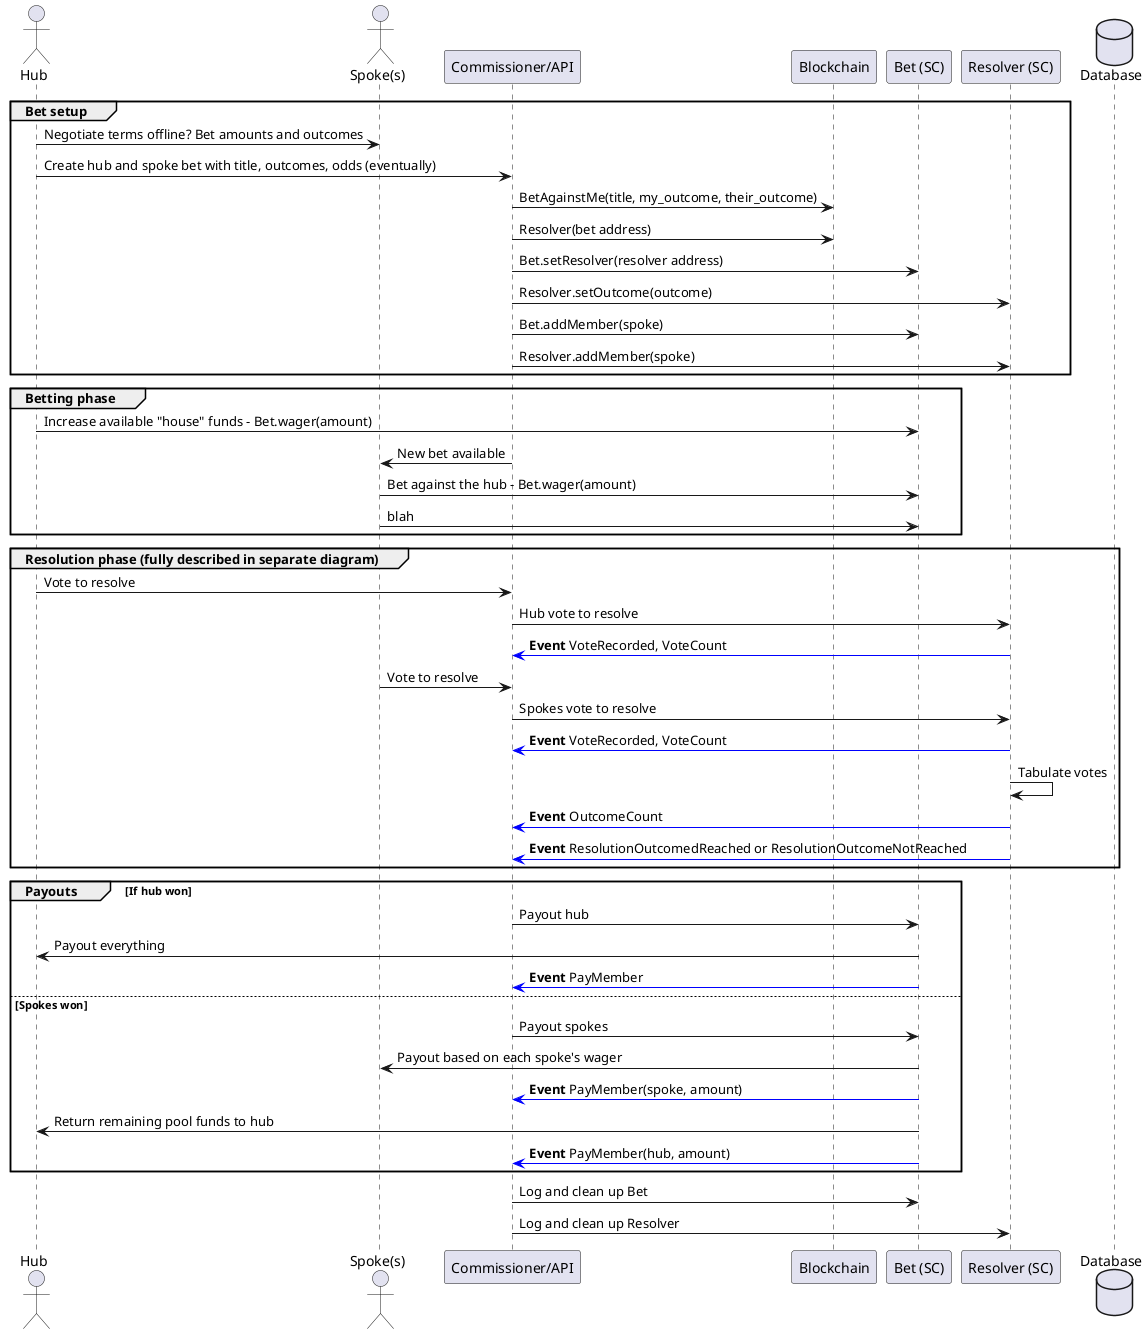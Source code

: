 @startuml Hub and Spoke Bet

actor Hub as hub
actor "Spoke(s)" as spoke
participant "Commissioner/API" as backend
participant Blockchain as bc
participant "Bet (SC)" as bet
participant "Resolver (SC)" as resolver
database Database as db

group Bet setup
    hub -> spoke : Negotiate terms offline? Bet amounts and outcomes
    hub -> backend : Create hub and spoke bet with title, outcomes, odds (eventually)
    backend -> bc : BetAgainstMe(title, my_outcome, their_outcome)
    backend -> bc : Resolver(bet address)
    backend -> bet : Bet.setResolver(resolver address)
    backend -> resolver : Resolver.setOutcome(outcome)
    backend -> bet : Bet.addMember(spoke)
    backend -> resolver : Resolver.addMember(spoke)
end

group Betting phase
    hub -> bet : Increase available "house" funds - Bet.wager(amount)
    backend -> spoke : New bet available
    spoke -> bet : Bet against the hub - Bet.wager(amount)
    spoke -> bet : blah
end

group Resolution phase (fully described in separate diagram)
    hub -> backend : Vote to resolve
    backend -> resolver : Hub vote to resolve
    resolver -[#blue]> backend : <b>Event</b> VoteRecorded, VoteCount
    spoke -> backend : Vote to resolve
    backend -> resolver : Spokes vote to resolve
    resolver -[#blue]> backend : <b>Event</b> VoteRecorded, VoteCount
    
    resolver -> resolver : Tabulate votes
    resolver -[#blue]> backend : <b>Event</b> OutcomeCount
    resolver -[#blue]> backend : <b>Event</b> ResolutionOutcomedReached or ResolutionOutcomeNotReached
end

group Payouts [If hub won]
    backend -> bet : Payout hub
    bet -> hub : Payout everything
    bet -[#blue]> backend : <b>Event</b> PayMember
else Spokes won
    backend -> bet : Payout spokes
    bet -> spoke : Payout based on each spoke's wager
    bet -[#blue]> backend : <b>Event</b> PayMember(spoke, amount)
    bet -> hub : Return remaining pool funds to hub
    bet -[#blue]> backend : <b>Event</b> PayMember(hub, amount)
end

backend -> bet : Log and clean up Bet
backend -> resolver : Log and clean up Resolver

@enduml
